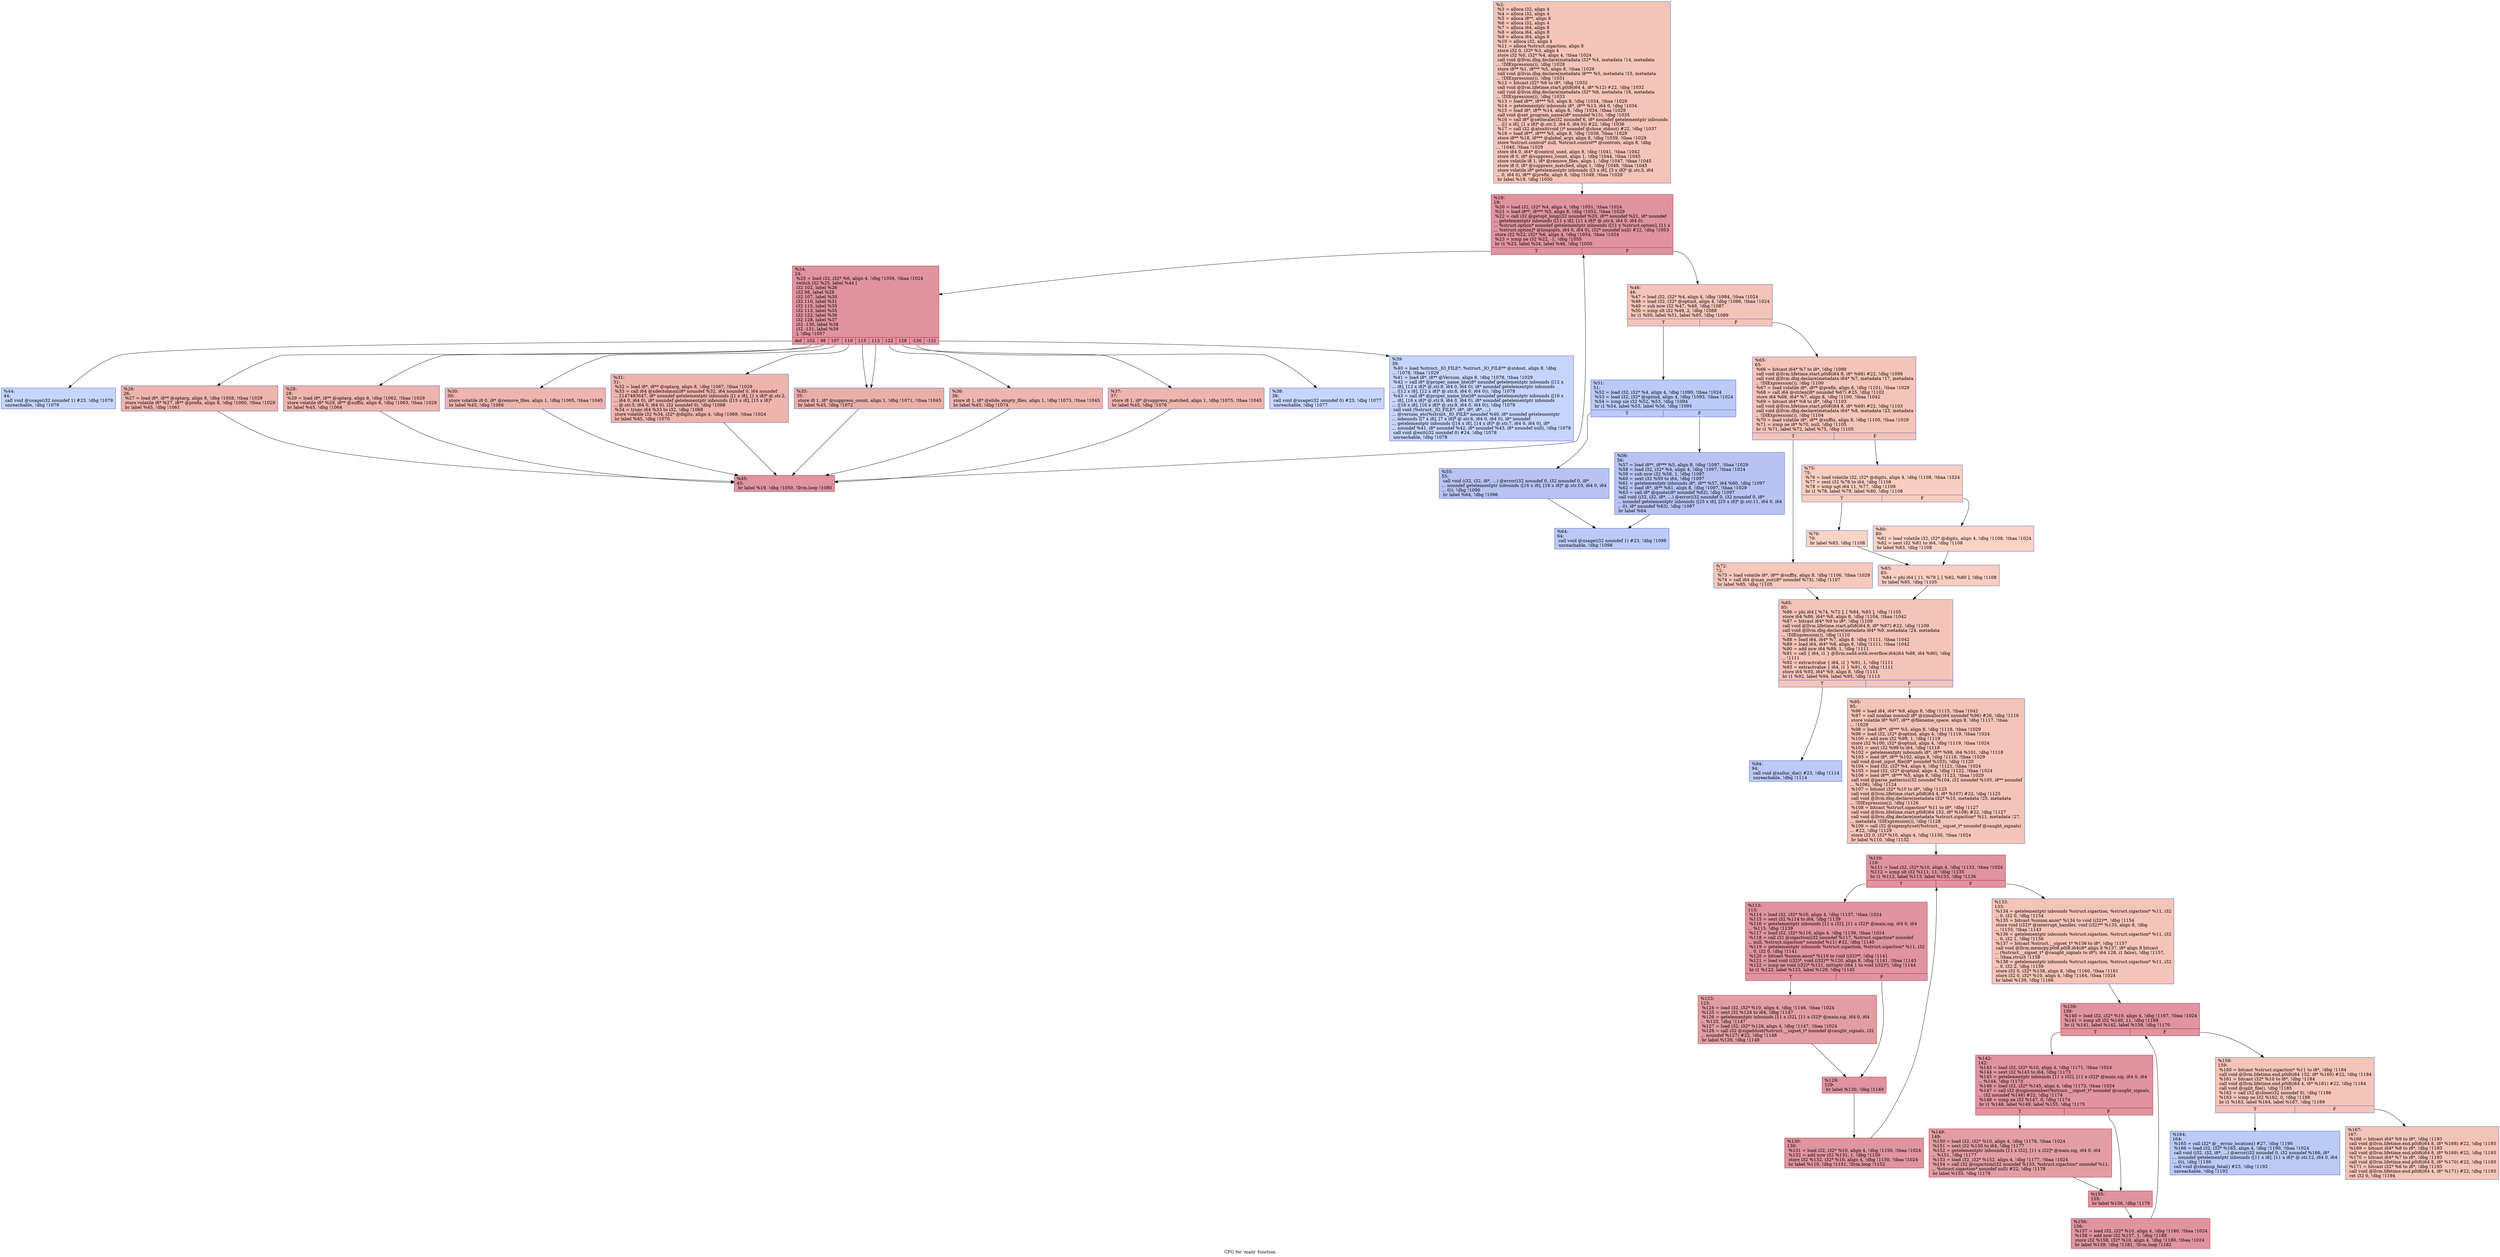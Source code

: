digraph "CFG for 'main' function" {
	label="CFG for 'main' function";

	Node0x2331050 [shape=record,color="#3d50c3ff", style=filled, fillcolor="#e97a5f70",label="{%2:\l  %3 = alloca i32, align 4\l  %4 = alloca i32, align 4\l  %5 = alloca i8**, align 8\l  %6 = alloca i32, align 4\l  %7 = alloca i64, align 8\l  %8 = alloca i64, align 8\l  %9 = alloca i64, align 8\l  %10 = alloca i32, align 4\l  %11 = alloca %struct.sigaction, align 8\l  store i32 0, i32* %3, align 4\l  store i32 %0, i32* %4, align 4, !tbaa !1024\l  call void @llvm.dbg.declare(metadata i32* %4, metadata !14, metadata\l... !DIExpression()), !dbg !1028\l  store i8** %1, i8*** %5, align 8, !tbaa !1029\l  call void @llvm.dbg.declare(metadata i8*** %5, metadata !15, metadata\l... !DIExpression()), !dbg !1031\l  %12 = bitcast i32* %6 to i8*, !dbg !1032\l  call void @llvm.lifetime.start.p0i8(i64 4, i8* %12) #22, !dbg !1032\l  call void @llvm.dbg.declare(metadata i32* %6, metadata !16, metadata\l... !DIExpression()), !dbg !1033\l  %13 = load i8**, i8*** %5, align 8, !dbg !1034, !tbaa !1029\l  %14 = getelementptr inbounds i8*, i8** %13, i64 0, !dbg !1034\l  %15 = load i8*, i8** %14, align 8, !dbg !1034, !tbaa !1029\l  call void @set_program_name(i8* noundef %15), !dbg !1035\l  %16 = call i8* @setlocale(i32 noundef 6, i8* noundef getelementptr inbounds\l... ([1 x i8], [1 x i8]* @.str.2, i64 0, i64 0)) #22, !dbg !1036\l  %17 = call i32 @atexit(void ()* noundef @close_stdout) #22, !dbg !1037\l  %18 = load i8**, i8*** %5, align 8, !dbg !1038, !tbaa !1029\l  store i8** %18, i8*** @global_argv, align 8, !dbg !1039, !tbaa !1029\l  store %struct.control* null, %struct.control** @controls, align 8, !dbg\l... !1040, !tbaa !1029\l  store i64 0, i64* @control_used, align 8, !dbg !1041, !tbaa !1042\l  store i8 0, i8* @suppress_count, align 1, !dbg !1044, !tbaa !1045\l  store volatile i8 1, i8* @remove_files, align 1, !dbg !1047, !tbaa !1045\l  store i8 0, i8* @suppress_matched, align 1, !dbg !1048, !tbaa !1045\l  store volatile i8* getelementptr inbounds ([3 x i8], [3 x i8]* @.str.3, i64\l... 0, i64 0), i8** @prefix, align 8, !dbg !1049, !tbaa !1029\l  br label %19, !dbg !1050\l}"];
	Node0x2331050 -> Node0x2332680;
	Node0x2332680 [shape=record,color="#b70d28ff", style=filled, fillcolor="#b70d2870",label="{%19:\l19:                                               \l  %20 = load i32, i32* %4, align 4, !dbg !1051, !tbaa !1024\l  %21 = load i8**, i8*** %5, align 8, !dbg !1052, !tbaa !1029\l  %22 = call i32 @getopt_long(i32 noundef %20, i8** noundef %21, i8* noundef\l... getelementptr inbounds ([11 x i8], [11 x i8]* @.str.4, i64 0, i64 0),\l... %struct.option* noundef getelementptr inbounds ([11 x %struct.option], [11 x\l... %struct.option]* @longopts, i64 0, i64 0), i32* noundef null) #22, !dbg !1053\l  store i32 %22, i32* %6, align 4, !dbg !1054, !tbaa !1024\l  %23 = icmp ne i32 %22, -1, !dbg !1055\l  br i1 %23, label %24, label %46, !dbg !1050\l|{<s0>T|<s1>F}}"];
	Node0x2332680:s0 -> Node0x23326d0;
	Node0x2332680:s1 -> Node0x2332a90;
	Node0x23326d0 [shape=record,color="#b70d28ff", style=filled, fillcolor="#b70d2870",label="{%24:\l24:                                               \l  %25 = load i32, i32* %6, align 4, !dbg !1056, !tbaa !1024\l  switch i32 %25, label %44 [\l    i32 102, label %26\l    i32 98, label %28\l    i32 107, label %30\l    i32 110, label %31\l    i32 115, label %35\l    i32 113, label %35\l    i32 122, label %36\l    i32 128, label %37\l    i32 -130, label %38\l    i32 -131, label %39\l  ], !dbg !1057\l|{<s0>def|<s1>102|<s2>98|<s3>107|<s4>110|<s5>115|<s6>113|<s7>122|<s8>128|<s9>-130|<s10>-131}}"];
	Node0x23326d0:s0 -> Node0x23329f0;
	Node0x23326d0:s1 -> Node0x2332720;
	Node0x23326d0:s2 -> Node0x2332770;
	Node0x23326d0:s3 -> Node0x23327c0;
	Node0x23326d0:s4 -> Node0x2332810;
	Node0x23326d0:s5 -> Node0x2332860;
	Node0x23326d0:s6 -> Node0x2332860;
	Node0x23326d0:s7 -> Node0x23328b0;
	Node0x23326d0:s8 -> Node0x2332900;
	Node0x23326d0:s9 -> Node0x2332950;
	Node0x23326d0:s10 -> Node0x23329a0;
	Node0x2332720 [shape=record,color="#3d50c3ff", style=filled, fillcolor="#d8564670",label="{%26:\l26:                                               \l  %27 = load i8*, i8** @optarg, align 8, !dbg !1058, !tbaa !1029\l  store volatile i8* %27, i8** @prefix, align 8, !dbg !1060, !tbaa !1029\l  br label %45, !dbg !1061\l}"];
	Node0x2332720 -> Node0x2332a40;
	Node0x2332770 [shape=record,color="#3d50c3ff", style=filled, fillcolor="#d8564670",label="{%28:\l28:                                               \l  %29 = load i8*, i8** @optarg, align 8, !dbg !1062, !tbaa !1029\l  store volatile i8* %29, i8** @suffix, align 8, !dbg !1063, !tbaa !1029\l  br label %45, !dbg !1064\l}"];
	Node0x2332770 -> Node0x2332a40;
	Node0x23327c0 [shape=record,color="#3d50c3ff", style=filled, fillcolor="#d8564670",label="{%30:\l30:                                               \l  store volatile i8 0, i8* @remove_files, align 1, !dbg !1065, !tbaa !1045\l  br label %45, !dbg !1066\l}"];
	Node0x23327c0 -> Node0x2332a40;
	Node0x2332810 [shape=record,color="#3d50c3ff", style=filled, fillcolor="#d8564670",label="{%31:\l31:                                               \l  %32 = load i8*, i8** @optarg, align 8, !dbg !1067, !tbaa !1029\l  %33 = call i64 @xdectoimax(i8* noundef %32, i64 noundef 0, i64 noundef\l... 2147483647, i8* noundef getelementptr inbounds ([1 x i8], [1 x i8]* @.str.2,\l... i64 0, i64 0), i8* noundef getelementptr inbounds ([15 x i8], [15 x i8]*\l... @.str.5, i64 0, i64 0), i32 noundef 0), !dbg !1068\l  %34 = trunc i64 %33 to i32, !dbg !1068\l  store volatile i32 %34, i32* @digits, align 4, !dbg !1069, !tbaa !1024\l  br label %45, !dbg !1070\l}"];
	Node0x2332810 -> Node0x2332a40;
	Node0x2332860 [shape=record,color="#3d50c3ff", style=filled, fillcolor="#d0473d70",label="{%35:\l35:                                               \l  store i8 1, i8* @suppress_count, align 1, !dbg !1071, !tbaa !1045\l  br label %45, !dbg !1072\l}"];
	Node0x2332860 -> Node0x2332a40;
	Node0x23328b0 [shape=record,color="#3d50c3ff", style=filled, fillcolor="#d8564670",label="{%36:\l36:                                               \l  store i8 1, i8* @elide_empty_files, align 1, !dbg !1073, !tbaa !1045\l  br label %45, !dbg !1074\l}"];
	Node0x23328b0 -> Node0x2332a40;
	Node0x2332900 [shape=record,color="#3d50c3ff", style=filled, fillcolor="#d8564670",label="{%37:\l37:                                               \l  store i8 1, i8* @suppress_matched, align 1, !dbg !1075, !tbaa !1045\l  br label %45, !dbg !1076\l}"];
	Node0x2332900 -> Node0x2332a40;
	Node0x2332950 [shape=record,color="#3d50c3ff", style=filled, fillcolor="#7ea1fa70",label="{%38:\l38:                                               \l  call void @usage(i32 noundef 0) #23, !dbg !1077\l  unreachable, !dbg !1077\l}"];
	Node0x23329a0 [shape=record,color="#3d50c3ff", style=filled, fillcolor="#7ea1fa70",label="{%39:\l39:                                               \l  %40 = load %struct._IO_FILE*, %struct._IO_FILE** @stdout, align 8, !dbg\l... !1078, !tbaa !1029\l  %41 = load i8*, i8** @Version, align 8, !dbg !1078, !tbaa !1029\l  %42 = call i8* @proper_name_lite(i8* noundef getelementptr inbounds ([12 x\l... i8], [12 x i8]* @.str.8, i64 0, i64 0), i8* noundef getelementptr inbounds\l... ([12 x i8], [12 x i8]* @.str.8, i64 0, i64 0)), !dbg !1078\l  %43 = call i8* @proper_name_lite(i8* noundef getelementptr inbounds ([16 x\l... i8], [16 x i8]* @.str.9, i64 0, i64 0), i8* noundef getelementptr inbounds\l... ([16 x i8], [16 x i8]* @.str.9, i64 0, i64 0)), !dbg !1078\l  call void (%struct._IO_FILE*, i8*, i8*, i8*, ...)\l... @version_etc(%struct._IO_FILE* noundef %40, i8* noundef getelementptr\l... inbounds ([7 x i8], [7 x i8]* @.str.6, i64 0, i64 0), i8* noundef\l... getelementptr inbounds ([14 x i8], [14 x i8]* @.str.7, i64 0, i64 0), i8*\l... noundef %41, i8* noundef %42, i8* noundef %43, i8* noundef null), !dbg !1078\l  call void @exit(i32 noundef 0) #24, !dbg !1078\l  unreachable, !dbg !1078\l}"];
	Node0x23329f0 [shape=record,color="#3d50c3ff", style=filled, fillcolor="#7ea1fa70",label="{%44:\l44:                                               \l  call void @usage(i32 noundef 1) #23, !dbg !1079\l  unreachable, !dbg !1079\l}"];
	Node0x2332a40 [shape=record,color="#b70d28ff", style=filled, fillcolor="#b70d2870",label="{%45:\l45:                                               \l  br label %19, !dbg !1050, !llvm.loop !1080\l}"];
	Node0x2332a40 -> Node0x2332680;
	Node0x2332a90 [shape=record,color="#3d50c3ff", style=filled, fillcolor="#e97a5f70",label="{%46:\l46:                                               \l  %47 = load i32, i32* %4, align 4, !dbg !1084, !tbaa !1024\l  %48 = load i32, i32* @optind, align 4, !dbg !1086, !tbaa !1024\l  %49 = sub nsw i32 %47, %48, !dbg !1087\l  %50 = icmp slt i32 %49, 2, !dbg !1088\l  br i1 %50, label %51, label %65, !dbg !1089\l|{<s0>T|<s1>F}}"];
	Node0x2332a90:s0 -> Node0x2332ae0;
	Node0x2332a90:s1 -> Node0x2332c20;
	Node0x2332ae0 [shape=record,color="#3d50c3ff", style=filled, fillcolor="#6687ed70",label="{%51:\l51:                                               \l  %52 = load i32, i32* %4, align 4, !dbg !1090, !tbaa !1024\l  %53 = load i32, i32* @optind, align 4, !dbg !1093, !tbaa !1024\l  %54 = icmp sle i32 %52, %53, !dbg !1094\l  br i1 %54, label %55, label %56, !dbg !1095\l|{<s0>T|<s1>F}}"];
	Node0x2332ae0:s0 -> Node0x2332b30;
	Node0x2332ae0:s1 -> Node0x2332b80;
	Node0x2332b30 [shape=record,color="#3d50c3ff", style=filled, fillcolor="#5b7ae570",label="{%55:\l55:                                               \l  call void (i32, i32, i8*, ...) @error(i32 noundef 0, i32 noundef 0, i8*\l... noundef getelementptr inbounds ([16 x i8], [16 x i8]* @.str.10, i64 0, i64\l... 0)), !dbg !1096\l  br label %64, !dbg !1096\l}"];
	Node0x2332b30 -> Node0x2332bd0;
	Node0x2332b80 [shape=record,color="#3d50c3ff", style=filled, fillcolor="#5b7ae570",label="{%56:\l56:                                               \l  %57 = load i8**, i8*** %5, align 8, !dbg !1097, !tbaa !1029\l  %58 = load i32, i32* %4, align 4, !dbg !1097, !tbaa !1024\l  %59 = sub nsw i32 %58, 1, !dbg !1097\l  %60 = sext i32 %59 to i64, !dbg !1097\l  %61 = getelementptr inbounds i8*, i8** %57, i64 %60, !dbg !1097\l  %62 = load i8*, i8** %61, align 8, !dbg !1097, !tbaa !1029\l  %63 = call i8* @quote(i8* noundef %62), !dbg !1097\l  call void (i32, i32, i8*, ...) @error(i32 noundef 0, i32 noundef 0, i8*\l... noundef getelementptr inbounds ([25 x i8], [25 x i8]* @.str.11, i64 0, i64\l... 0), i8* noundef %63), !dbg !1097\l  br label %64\l}"];
	Node0x2332b80 -> Node0x2332bd0;
	Node0x2332bd0 [shape=record,color="#3d50c3ff", style=filled, fillcolor="#6687ed70",label="{%64:\l64:                                               \l  call void @usage(i32 noundef 1) #23, !dbg !1098\l  unreachable, !dbg !1098\l}"];
	Node0x2332c20 [shape=record,color="#3d50c3ff", style=filled, fillcolor="#e97a5f70",label="{%65:\l65:                                               \l  %66 = bitcast i64* %7 to i8*, !dbg !1099\l  call void @llvm.lifetime.start.p0i8(i64 8, i8* %66) #22, !dbg !1099\l  call void @llvm.dbg.declare(metadata i64* %7, metadata !17, metadata\l... !DIExpression()), !dbg !1100\l  %67 = load volatile i8*, i8** @prefix, align 8, !dbg !1101, !tbaa !1029\l  %68 = call i64 @strlen(i8* noundef %67) #25, !dbg !1102\l  store i64 %68, i64* %7, align 8, !dbg !1100, !tbaa !1042\l  %69 = bitcast i64* %8 to i8*, !dbg !1103\l  call void @llvm.lifetime.start.p0i8(i64 8, i8* %69) #22, !dbg !1103\l  call void @llvm.dbg.declare(metadata i64* %8, metadata !23, metadata\l... !DIExpression()), !dbg !1104\l  %70 = load volatile i8*, i8** @suffix, align 8, !dbg !1105, !tbaa !1029\l  %71 = icmp ne i8* %70, null, !dbg !1105\l  br i1 %71, label %72, label %75, !dbg !1105\l|{<s0>T|<s1>F}}"];
	Node0x2332c20:s0 -> Node0x2332c70;
	Node0x2332c20:s1 -> Node0x2332cc0;
	Node0x2332c70 [shape=record,color="#3d50c3ff", style=filled, fillcolor="#ed836670",label="{%72:\l72:                                               \l  %73 = load volatile i8*, i8** @suffix, align 8, !dbg !1106, !tbaa !1029\l  %74 = call i64 @max_out(i8* noundef %73), !dbg !1107\l  br label %85, !dbg !1105\l}"];
	Node0x2332c70 -> Node0x2332e00;
	Node0x2332cc0 [shape=record,color="#3d50c3ff", style=filled, fillcolor="#f2907270",label="{%75:\l75:                                               \l  %76 = load volatile i32, i32* @digits, align 4, !dbg !1108, !tbaa !1024\l  %77 = sext i32 %76 to i64, !dbg !1108\l  %78 = icmp ugt i64 11, %77, !dbg !1108\l  br i1 %78, label %79, label %80, !dbg !1108\l|{<s0>T|<s1>F}}"];
	Node0x2332cc0:s0 -> Node0x2332d10;
	Node0x2332cc0:s1 -> Node0x2332d60;
	Node0x2332d10 [shape=record,color="#3d50c3ff", style=filled, fillcolor="#f59c7d70",label="{%79:\l79:                                               \l  br label %83, !dbg !1108\l}"];
	Node0x2332d10 -> Node0x2332db0;
	Node0x2332d60 [shape=record,color="#3d50c3ff", style=filled, fillcolor="#f59c7d70",label="{%80:\l80:                                               \l  %81 = load volatile i32, i32* @digits, align 4, !dbg !1108, !tbaa !1024\l  %82 = sext i32 %81 to i64, !dbg !1108\l  br label %83, !dbg !1108\l}"];
	Node0x2332d60 -> Node0x2332db0;
	Node0x2332db0 [shape=record,color="#3d50c3ff", style=filled, fillcolor="#f2907270",label="{%83:\l83:                                               \l  %84 = phi i64 [ 11, %79 ], [ %82, %80 ], !dbg !1108\l  br label %85, !dbg !1105\l}"];
	Node0x2332db0 -> Node0x2332e00;
	Node0x2332e00 [shape=record,color="#3d50c3ff", style=filled, fillcolor="#e97a5f70",label="{%85:\l85:                                               \l  %86 = phi i64 [ %74, %72 ], [ %84, %83 ], !dbg !1105\l  store i64 %86, i64* %8, align 8, !dbg !1104, !tbaa !1042\l  %87 = bitcast i64* %9 to i8*, !dbg !1109\l  call void @llvm.lifetime.start.p0i8(i64 8, i8* %87) #22, !dbg !1109\l  call void @llvm.dbg.declare(metadata i64* %9, metadata !24, metadata\l... !DIExpression()), !dbg !1110\l  %88 = load i64, i64* %7, align 8, !dbg !1111, !tbaa !1042\l  %89 = load i64, i64* %8, align 8, !dbg !1111, !tbaa !1042\l  %90 = add nsw i64 %89, 1, !dbg !1111\l  %91 = call \{ i64, i1 \} @llvm.sadd.with.overflow.i64(i64 %88, i64 %90), !dbg\l... !1111\l  %92 = extractvalue \{ i64, i1 \} %91, 1, !dbg !1111\l  %93 = extractvalue \{ i64, i1 \} %91, 0, !dbg !1111\l  store i64 %93, i64* %9, align 8, !dbg !1111\l  br i1 %92, label %94, label %95, !dbg !1113\l|{<s0>T|<s1>F}}"];
	Node0x2332e00:s0 -> Node0x2332e50;
	Node0x2332e00:s1 -> Node0x2332ea0;
	Node0x2332e50 [shape=record,color="#3d50c3ff", style=filled, fillcolor="#6687ed70",label="{%94:\l94:                                               \l  call void @xalloc_die() #23, !dbg !1114\l  unreachable, !dbg !1114\l}"];
	Node0x2332ea0 [shape=record,color="#3d50c3ff", style=filled, fillcolor="#e97a5f70",label="{%95:\l95:                                               \l  %96 = load i64, i64* %9, align 8, !dbg !1115, !tbaa !1042\l  %97 = call noalias nonnull i8* @ximalloc(i64 noundef %96) #26, !dbg !1116\l  store volatile i8* %97, i8** @filename_space, align 8, !dbg !1117, !tbaa\l... !1029\l  %98 = load i8**, i8*** %5, align 8, !dbg !1118, !tbaa !1029\l  %99 = load i32, i32* @optind, align 4, !dbg !1119, !tbaa !1024\l  %100 = add nsw i32 %99, 1, !dbg !1119\l  store i32 %100, i32* @optind, align 4, !dbg !1119, !tbaa !1024\l  %101 = sext i32 %99 to i64, !dbg !1118\l  %102 = getelementptr inbounds i8*, i8** %98, i64 %101, !dbg !1118\l  %103 = load i8*, i8** %102, align 8, !dbg !1118, !tbaa !1029\l  call void @set_input_file(i8* noundef %103), !dbg !1120\l  %104 = load i32, i32* %4, align 4, !dbg !1121, !tbaa !1024\l  %105 = load i32, i32* @optind, align 4, !dbg !1122, !tbaa !1024\l  %106 = load i8**, i8*** %5, align 8, !dbg !1123, !tbaa !1029\l  call void @parse_patterns(i32 noundef %104, i32 noundef %105, i8** noundef\l... %106), !dbg !1124\l  %107 = bitcast i32* %10 to i8*, !dbg !1125\l  call void @llvm.lifetime.start.p0i8(i64 4, i8* %107) #22, !dbg !1125\l  call void @llvm.dbg.declare(metadata i32* %10, metadata !25, metadata\l... !DIExpression()), !dbg !1126\l  %108 = bitcast %struct.sigaction* %11 to i8*, !dbg !1127\l  call void @llvm.lifetime.start.p0i8(i64 152, i8* %108) #22, !dbg !1127\l  call void @llvm.dbg.declare(metadata %struct.sigaction* %11, metadata !27,\l... metadata !DIExpression()), !dbg !1128\l  %109 = call i32 @sigemptyset(%struct.__sigset_t* noundef @caught_signals)\l... #22, !dbg !1129\l  store i32 0, i32* %10, align 4, !dbg !1130, !tbaa !1024\l  br label %110, !dbg !1132\l}"];
	Node0x2332ea0 -> Node0x2332ef0;
	Node0x2332ef0 [shape=record,color="#b70d28ff", style=filled, fillcolor="#b70d2870",label="{%110:\l110:                                              \l  %111 = load i32, i32* %10, align 4, !dbg !1133, !tbaa !1024\l  %112 = icmp slt i32 %111, 11, !dbg !1135\l  br i1 %112, label %113, label %133, !dbg !1136\l|{<s0>T|<s1>F}}"];
	Node0x2332ef0:s0 -> Node0x2332f40;
	Node0x2332ef0:s1 -> Node0x2333080;
	Node0x2332f40 [shape=record,color="#b70d28ff", style=filled, fillcolor="#b70d2870",label="{%113:\l113:                                              \l  %114 = load i32, i32* %10, align 4, !dbg !1137, !tbaa !1024\l  %115 = sext i32 %114 to i64, !dbg !1139\l  %116 = getelementptr inbounds [11 x i32], [11 x i32]* @main.sig, i64 0, i64\l... %115, !dbg !1139\l  %117 = load i32, i32* %116, align 4, !dbg !1139, !tbaa !1024\l  %118 = call i32 @sigaction(i32 noundef %117, %struct.sigaction* noundef\l... null, %struct.sigaction* noundef %11) #22, !dbg !1140\l  %119 = getelementptr inbounds %struct.sigaction, %struct.sigaction* %11, i32\l... 0, i32 0, !dbg !1141\l  %120 = bitcast %union.anon* %119 to void (i32)**, !dbg !1141\l  %121 = load void (i32)*, void (i32)** %120, align 8, !dbg !1141, !tbaa !1143\l  %122 = icmp ne void (i32)* %121, inttoptr (i64 1 to void (i32)*), !dbg !1144\l  br i1 %122, label %123, label %129, !dbg !1145\l|{<s0>T|<s1>F}}"];
	Node0x2332f40:s0 -> Node0x2332f90;
	Node0x2332f40:s1 -> Node0x2332fe0;
	Node0x2332f90 [shape=record,color="#b70d28ff", style=filled, fillcolor="#be242e70",label="{%123:\l123:                                              \l  %124 = load i32, i32* %10, align 4, !dbg !1146, !tbaa !1024\l  %125 = sext i32 %124 to i64, !dbg !1147\l  %126 = getelementptr inbounds [11 x i32], [11 x i32]* @main.sig, i64 0, i64\l... %125, !dbg !1147\l  %127 = load i32, i32* %126, align 4, !dbg !1147, !tbaa !1024\l  %128 = call i32 @sigaddset(%struct.__sigset_t* noundef @caught_signals, i32\l... noundef %127) #22, !dbg !1148\l  br label %129, !dbg !1148\l}"];
	Node0x2332f90 -> Node0x2332fe0;
	Node0x2332fe0 [shape=record,color="#b70d28ff", style=filled, fillcolor="#b70d2870",label="{%129:\l129:                                              \l  br label %130, !dbg !1149\l}"];
	Node0x2332fe0 -> Node0x2333030;
	Node0x2333030 [shape=record,color="#b70d28ff", style=filled, fillcolor="#b70d2870",label="{%130:\l130:                                              \l  %131 = load i32, i32* %10, align 4, !dbg !1150, !tbaa !1024\l  %132 = add nsw i32 %131, 1, !dbg !1150\l  store i32 %132, i32* %10, align 4, !dbg !1150, !tbaa !1024\l  br label %110, !dbg !1151, !llvm.loop !1152\l}"];
	Node0x2333030 -> Node0x2332ef0;
	Node0x2333080 [shape=record,color="#3d50c3ff", style=filled, fillcolor="#e97a5f70",label="{%133:\l133:                                              \l  %134 = getelementptr inbounds %struct.sigaction, %struct.sigaction* %11, i32\l... 0, i32 0, !dbg !1154\l  %135 = bitcast %union.anon* %134 to void (i32)**, !dbg !1154\l  store void (i32)* @interrupt_handler, void (i32)** %135, align 8, !dbg\l... !1155, !tbaa !1143\l  %136 = getelementptr inbounds %struct.sigaction, %struct.sigaction* %11, i32\l... 0, i32 1, !dbg !1156\l  %137 = bitcast %struct.__sigset_t* %136 to i8*, !dbg !1157\l  call void @llvm.memcpy.p0i8.p0i8.i64(i8* align 8 %137, i8* align 8 bitcast\l... (%struct.__sigset_t* @caught_signals to i8*), i64 128, i1 false), !dbg !1157,\l... !tbaa.struct !1158\l  %138 = getelementptr inbounds %struct.sigaction, %struct.sigaction* %11, i32\l... 0, i32 2, !dbg !1159\l  store i32 0, i32* %138, align 8, !dbg !1160, !tbaa !1161\l  store i32 0, i32* %10, align 4, !dbg !1164, !tbaa !1024\l  br label %139, !dbg !1166\l}"];
	Node0x2333080 -> Node0x23330d0;
	Node0x23330d0 [shape=record,color="#b70d28ff", style=filled, fillcolor="#b70d2870",label="{%139:\l139:                                              \l  %140 = load i32, i32* %10, align 4, !dbg !1167, !tbaa !1024\l  %141 = icmp slt i32 %140, 11, !dbg !1169\l  br i1 %141, label %142, label %159, !dbg !1170\l|{<s0>T|<s1>F}}"];
	Node0x23330d0:s0 -> Node0x2333120;
	Node0x23330d0:s1 -> Node0x2333260;
	Node0x2333120 [shape=record,color="#b70d28ff", style=filled, fillcolor="#b70d2870",label="{%142:\l142:                                              \l  %143 = load i32, i32* %10, align 4, !dbg !1171, !tbaa !1024\l  %144 = sext i32 %143 to i64, !dbg !1173\l  %145 = getelementptr inbounds [11 x i32], [11 x i32]* @main.sig, i64 0, i64\l... %144, !dbg !1173\l  %146 = load i32, i32* %145, align 4, !dbg !1173, !tbaa !1024\l  %147 = call i32 @sigismember(%struct.__sigset_t* noundef @caught_signals,\l... i32 noundef %146) #22, !dbg !1174\l  %148 = icmp ne i32 %147, 0, !dbg !1174\l  br i1 %148, label %149, label %155, !dbg !1175\l|{<s0>T|<s1>F}}"];
	Node0x2333120:s0 -> Node0x2333170;
	Node0x2333120:s1 -> Node0x23331c0;
	Node0x2333170 [shape=record,color="#b70d28ff", style=filled, fillcolor="#be242e70",label="{%149:\l149:                                              \l  %150 = load i32, i32* %10, align 4, !dbg !1176, !tbaa !1024\l  %151 = sext i32 %150 to i64, !dbg !1177\l  %152 = getelementptr inbounds [11 x i32], [11 x i32]* @main.sig, i64 0, i64\l... %151, !dbg !1177\l  %153 = load i32, i32* %152, align 4, !dbg !1177, !tbaa !1024\l  %154 = call i32 @sigaction(i32 noundef %153, %struct.sigaction* noundef %11,\l... %struct.sigaction* noundef null) #22, !dbg !1178\l  br label %155, !dbg !1178\l}"];
	Node0x2333170 -> Node0x23331c0;
	Node0x23331c0 [shape=record,color="#b70d28ff", style=filled, fillcolor="#b70d2870",label="{%155:\l155:                                              \l  br label %156, !dbg !1179\l}"];
	Node0x23331c0 -> Node0x2333210;
	Node0x2333210 [shape=record,color="#b70d28ff", style=filled, fillcolor="#b70d2870",label="{%156:\l156:                                              \l  %157 = load i32, i32* %10, align 4, !dbg !1180, !tbaa !1024\l  %158 = add nsw i32 %157, 1, !dbg !1180\l  store i32 %158, i32* %10, align 4, !dbg !1180, !tbaa !1024\l  br label %139, !dbg !1181, !llvm.loop !1182\l}"];
	Node0x2333210 -> Node0x23330d0;
	Node0x2333260 [shape=record,color="#3d50c3ff", style=filled, fillcolor="#e97a5f70",label="{%159:\l159:                                              \l  %160 = bitcast %struct.sigaction* %11 to i8*, !dbg !1184\l  call void @llvm.lifetime.end.p0i8(i64 152, i8* %160) #22, !dbg !1184\l  %161 = bitcast i32* %10 to i8*, !dbg !1184\l  call void @llvm.lifetime.end.p0i8(i64 4, i8* %161) #22, !dbg !1184\l  call void @split_file(), !dbg !1185\l  %162 = call i32 @close(i32 noundef 0), !dbg !1186\l  %163 = icmp ne i32 %162, 0, !dbg !1188\l  br i1 %163, label %164, label %167, !dbg !1189\l|{<s0>T|<s1>F}}"];
	Node0x2333260:s0 -> Node0x23332b0;
	Node0x2333260:s1 -> Node0x2333300;
	Node0x23332b0 [shape=record,color="#3d50c3ff", style=filled, fillcolor="#6687ed70",label="{%164:\l164:                                              \l  %165 = call i32* @__errno_location() #27, !dbg !1190\l  %166 = load i32, i32* %165, align 4, !dbg !1190, !tbaa !1024\l  call void (i32, i32, i8*, ...) @error(i32 noundef 0, i32 noundef %166, i8*\l... noundef getelementptr inbounds ([11 x i8], [11 x i8]* @.str.12, i64 0, i64\l... 0)), !dbg !1190\l  call void @cleanup_fatal() #23, !dbg !1192\l  unreachable, !dbg !1192\l}"];
	Node0x2333300 [shape=record,color="#3d50c3ff", style=filled, fillcolor="#e97a5f70",label="{%167:\l167:                                              \l  %168 = bitcast i64* %9 to i8*, !dbg !1193\l  call void @llvm.lifetime.end.p0i8(i64 8, i8* %168) #22, !dbg !1193\l  %169 = bitcast i64* %8 to i8*, !dbg !1193\l  call void @llvm.lifetime.end.p0i8(i64 8, i8* %169) #22, !dbg !1193\l  %170 = bitcast i64* %7 to i8*, !dbg !1193\l  call void @llvm.lifetime.end.p0i8(i64 8, i8* %170) #22, !dbg !1193\l  %171 = bitcast i32* %6 to i8*, !dbg !1193\l  call void @llvm.lifetime.end.p0i8(i64 4, i8* %171) #22, !dbg !1193\l  ret i32 0, !dbg !1194\l}"];
}

